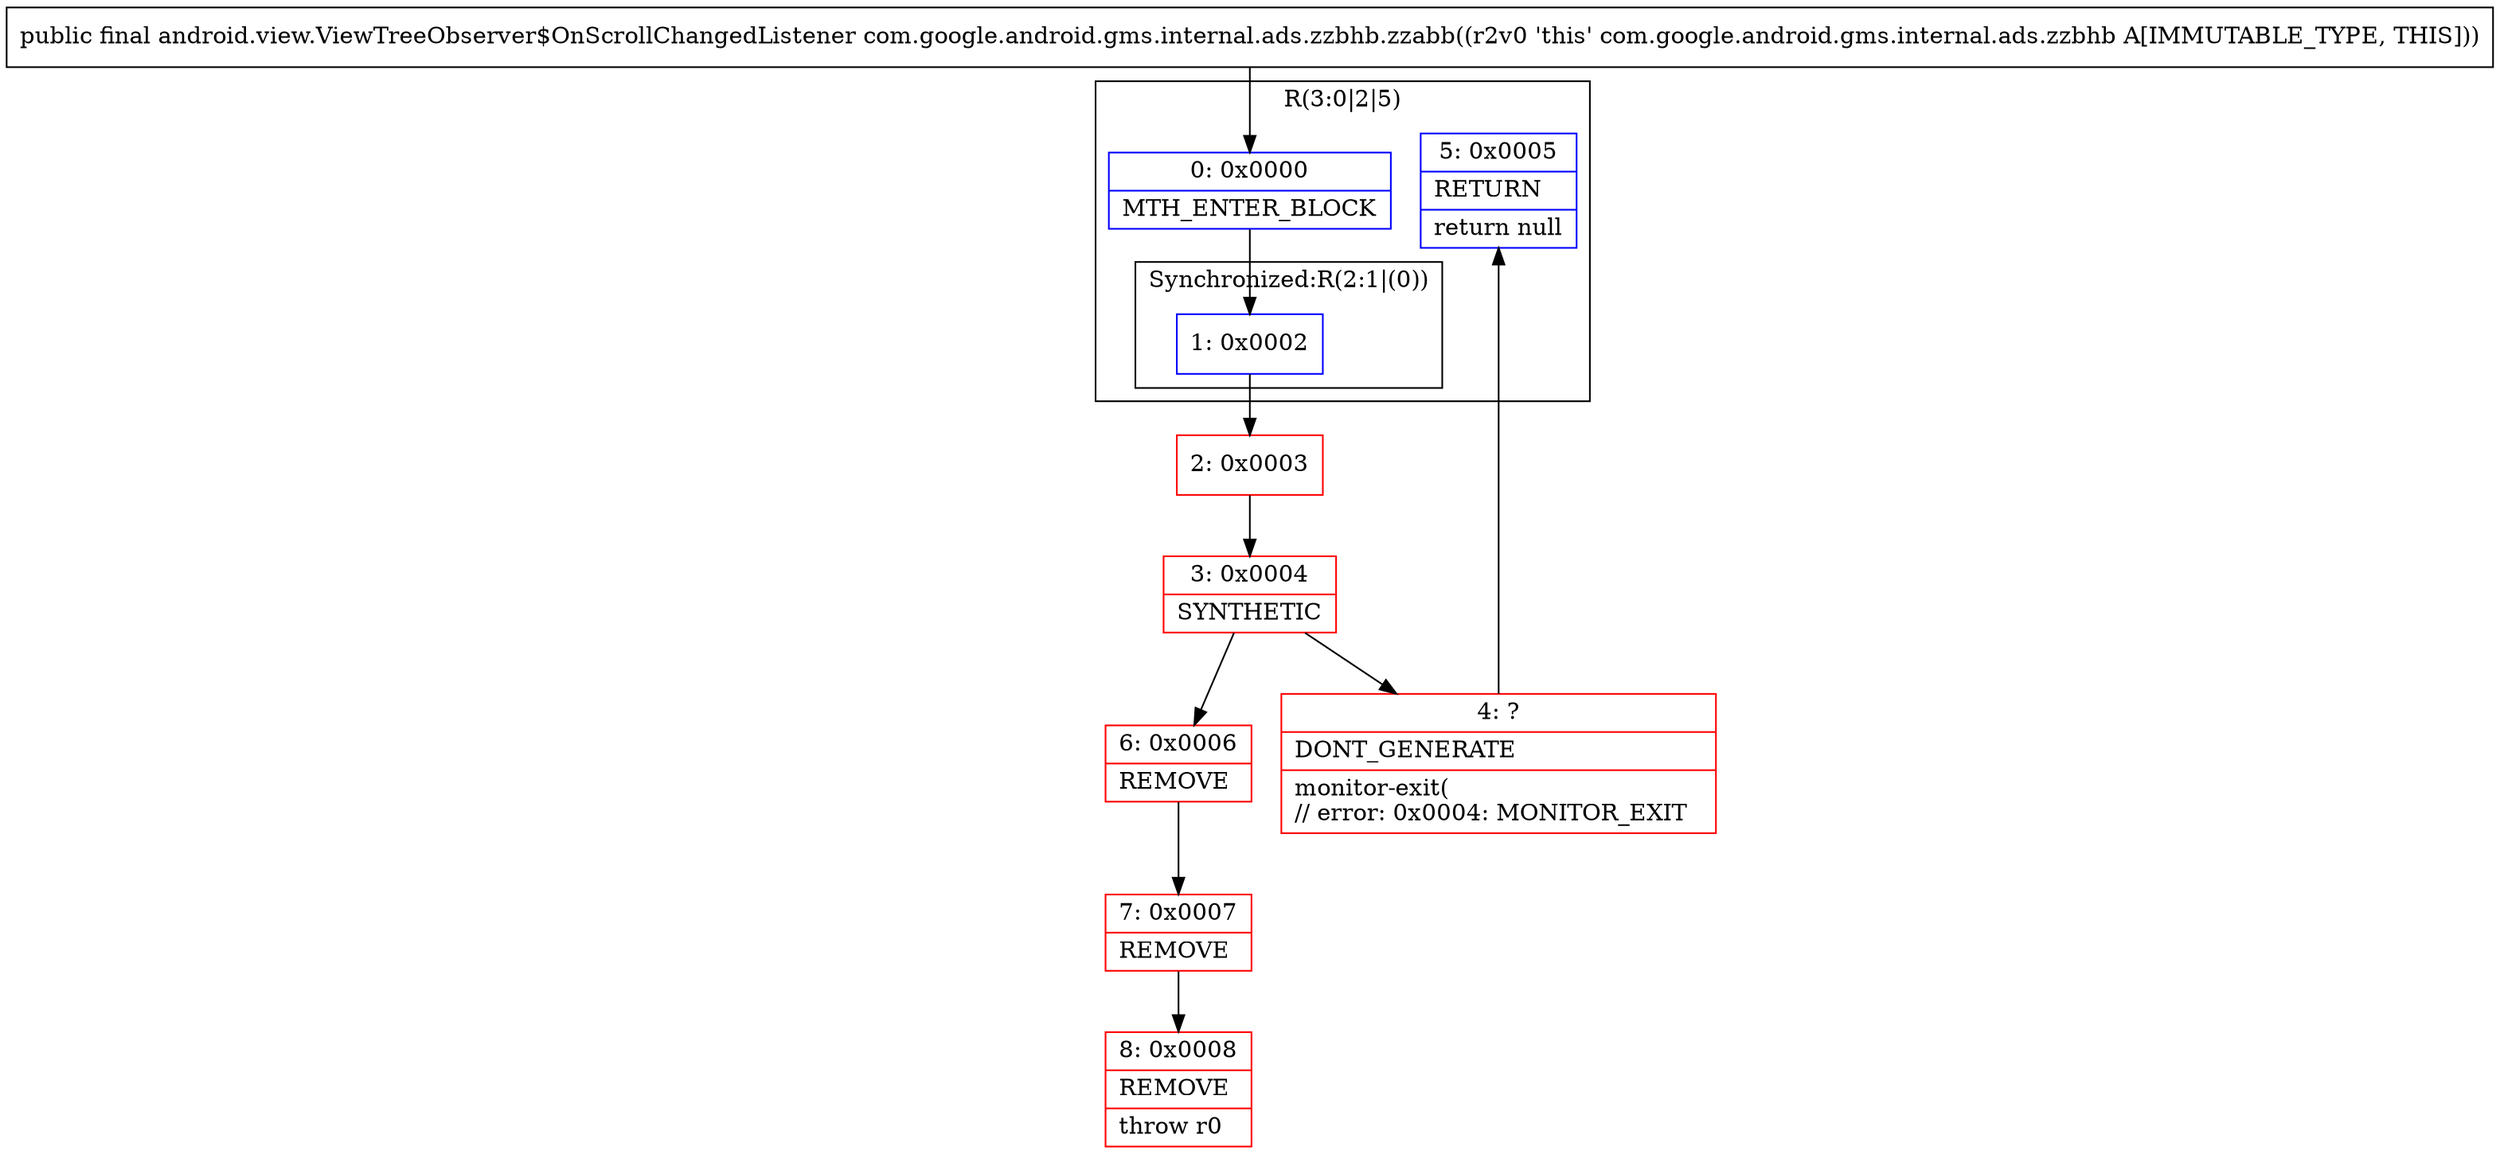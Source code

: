 digraph "CFG forcom.google.android.gms.internal.ads.zzbhb.zzabb()Landroid\/view\/ViewTreeObserver$OnScrollChangedListener;" {
subgraph cluster_Region_496545749 {
label = "R(3:0|2|5)";
node [shape=record,color=blue];
Node_0 [shape=record,label="{0\:\ 0x0000|MTH_ENTER_BLOCK\l}"];
subgraph cluster_SynchronizedRegion_2081282988 {
label = "Synchronized:R(2:1|(0))";
node [shape=record,color=blue];
Node_1 [shape=record,label="{1\:\ 0x0002}"];
subgraph cluster_Region_771344023 {
label = "R(0)";
node [shape=record,color=blue];
}
}
Node_5 [shape=record,label="{5\:\ 0x0005|RETURN\l|return null\l}"];
}
Node_2 [shape=record,color=red,label="{2\:\ 0x0003}"];
Node_3 [shape=record,color=red,label="{3\:\ 0x0004|SYNTHETIC\l}"];
Node_4 [shape=record,color=red,label="{4\:\ ?|DONT_GENERATE\l|monitor\-exit(\l\/\/ error: 0x0004: MONITOR_EXIT  \l}"];
Node_6 [shape=record,color=red,label="{6\:\ 0x0006|REMOVE\l}"];
Node_7 [shape=record,color=red,label="{7\:\ 0x0007|REMOVE\l}"];
Node_8 [shape=record,color=red,label="{8\:\ 0x0008|REMOVE\l|throw r0\l}"];
MethodNode[shape=record,label="{public final android.view.ViewTreeObserver$OnScrollChangedListener com.google.android.gms.internal.ads.zzbhb.zzabb((r2v0 'this' com.google.android.gms.internal.ads.zzbhb A[IMMUTABLE_TYPE, THIS])) }"];
MethodNode -> Node_0;
Node_0 -> Node_1;
Node_1 -> Node_2;
Node_2 -> Node_3;
Node_3 -> Node_4;
Node_3 -> Node_6;
Node_4 -> Node_5;
Node_6 -> Node_7;
Node_7 -> Node_8;
}

